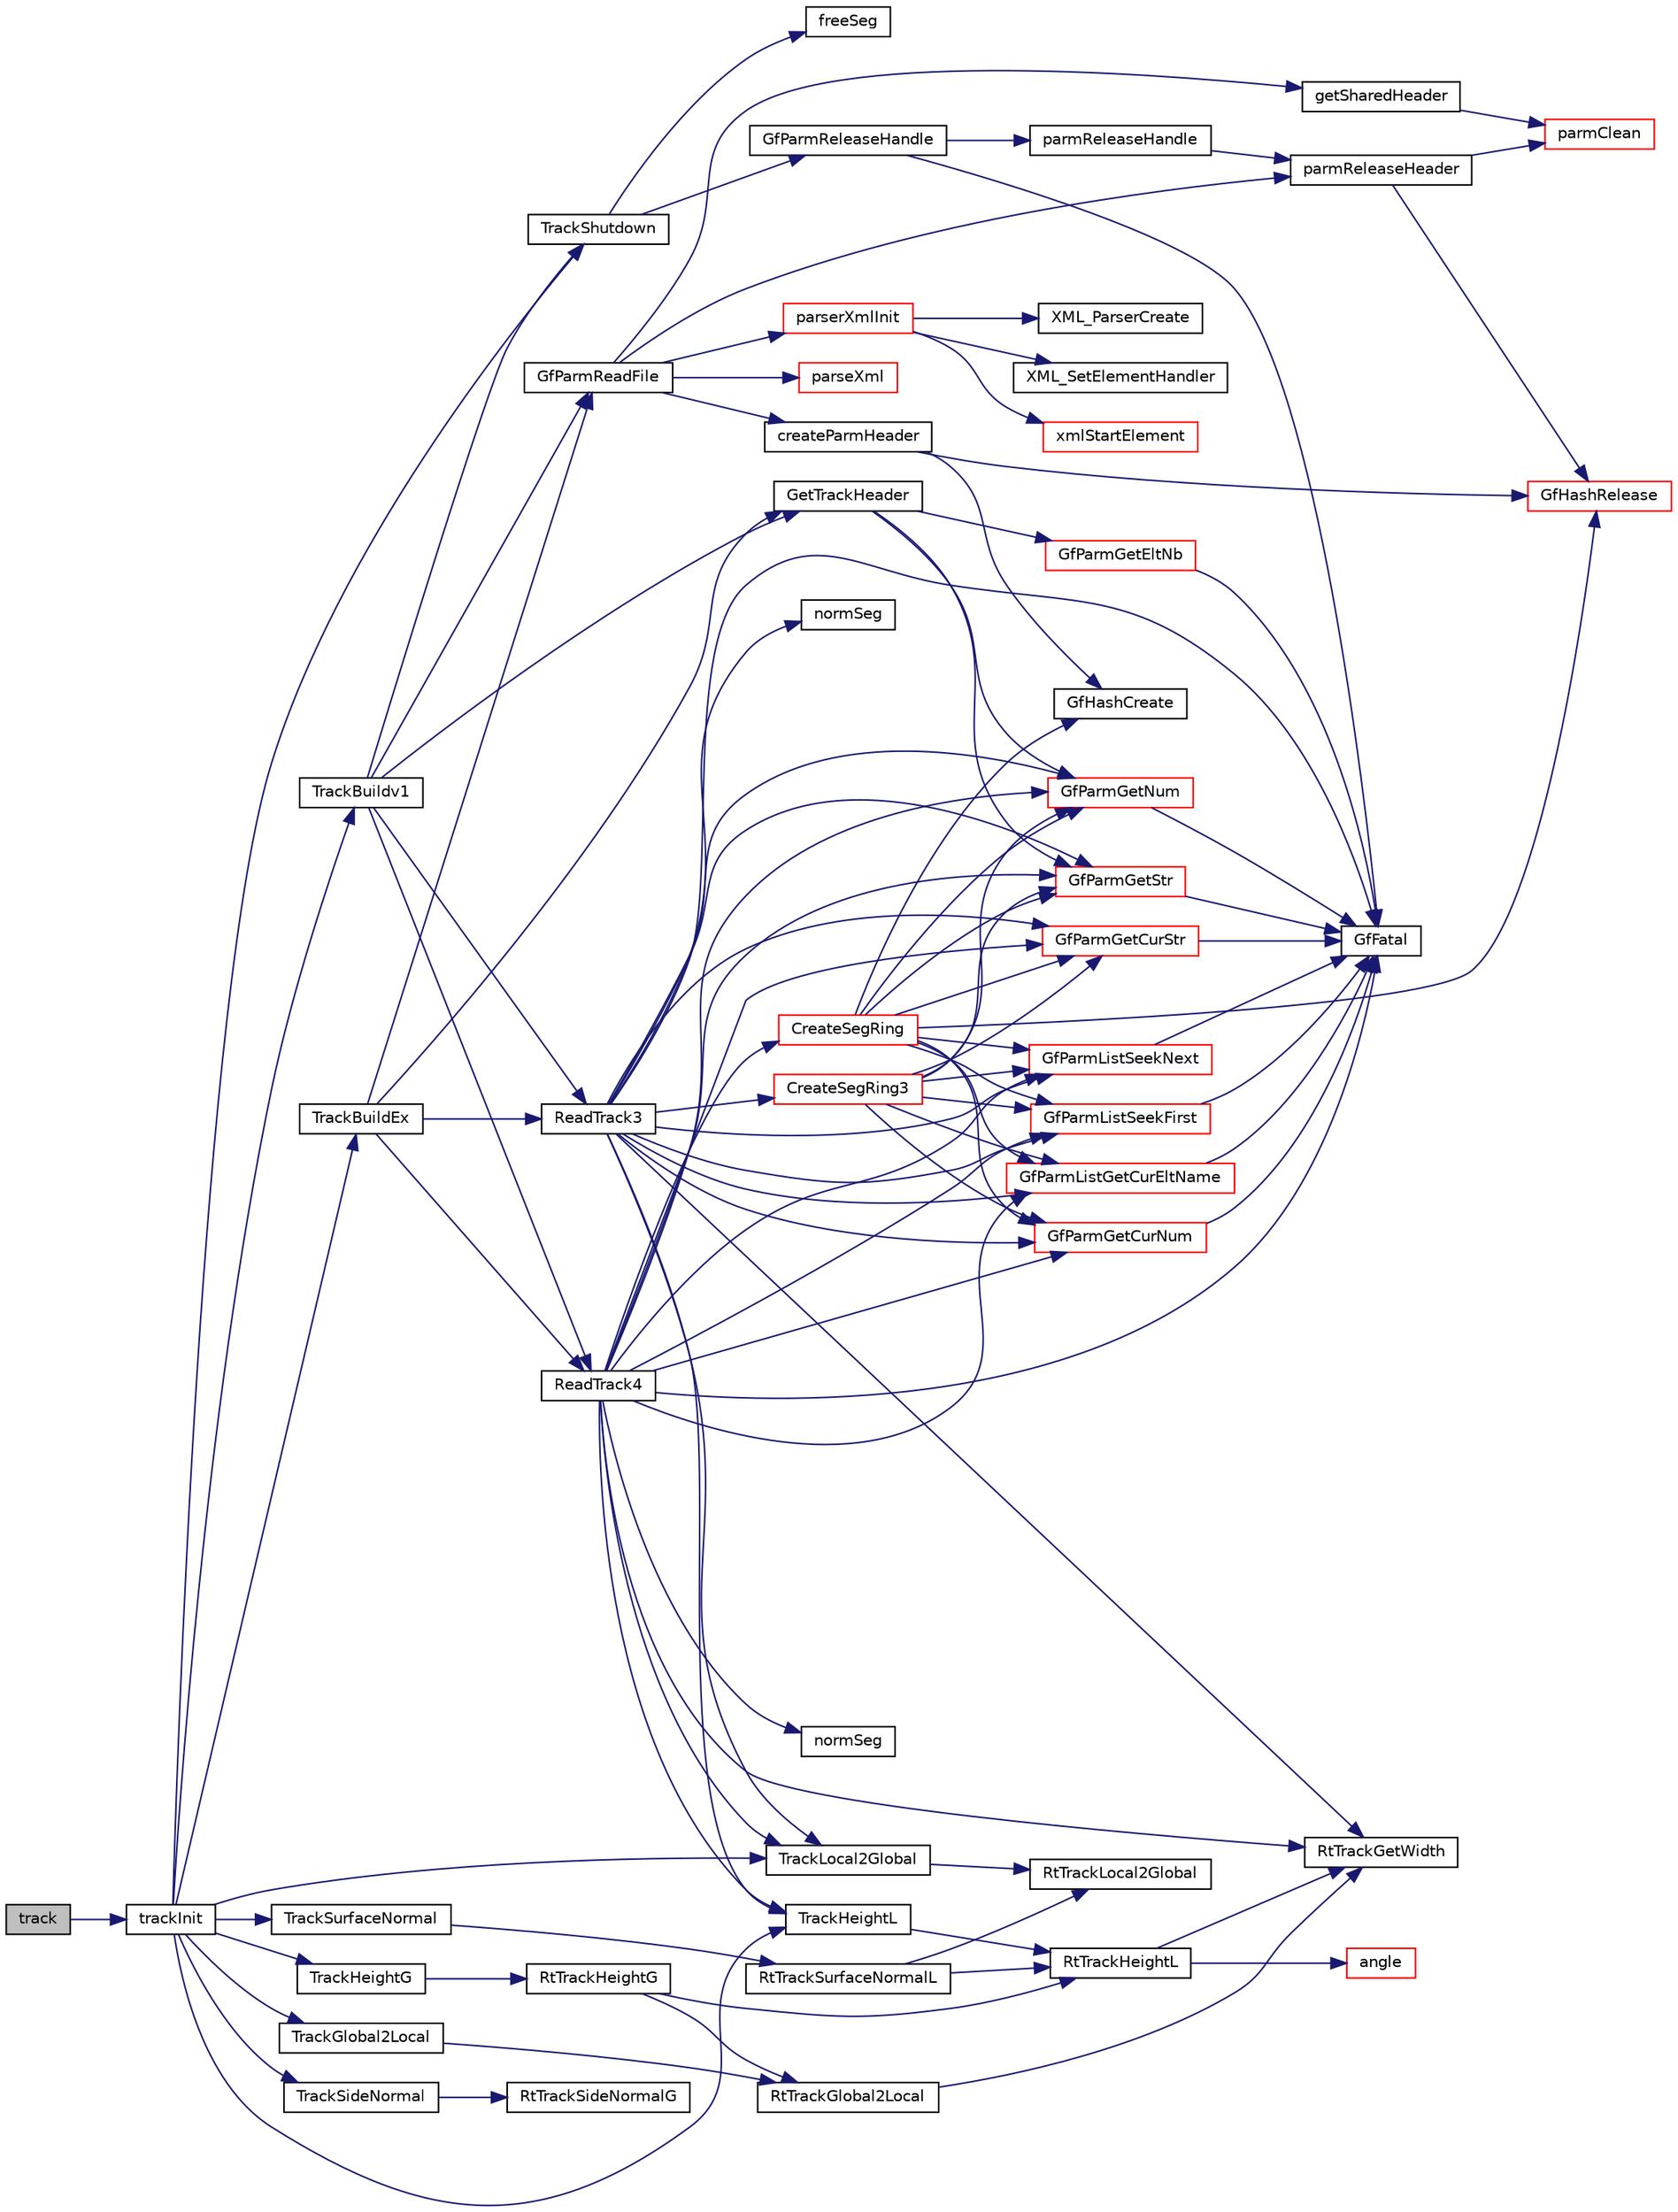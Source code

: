 digraph "track"
{
  edge [fontname="Helvetica",fontsize="10",labelfontname="Helvetica",labelfontsize="10"];
  node [fontname="Helvetica",fontsize="10",shape=record];
  rankdir="LR";
  Node1 [label="track",height=0.2,width=0.4,color="black", fillcolor="grey75", style="filled", fontcolor="black"];
  Node1 -> Node2 [color="midnightblue",fontsize="10",style="solid",fontname="Helvetica"];
  Node2 [label="trackInit",height=0.2,width=0.4,color="black", fillcolor="white", style="filled",URL="$trackitf_8cpp.html#aebf51c3b63202a395d390516e23f7681"];
  Node2 -> Node3 [color="midnightblue",fontsize="10",style="solid",fontname="Helvetica"];
  Node3 [label="TrackBuildv1",height=0.2,width=0.4,color="black", fillcolor="white", style="filled",URL="$track_8cpp.html#aa7688fc1b59dd11b5770861d5fae425b"];
  Node3 -> Node4 [color="midnightblue",fontsize="10",style="solid",fontname="Helvetica"];
  Node4 [label="TrackShutdown",height=0.2,width=0.4,color="black", fillcolor="white", style="filled",URL="$track_8cpp.html#a4f80ac3be75b6d1b09b9fa66e121c57f"];
  Node4 -> Node5 [color="midnightblue",fontsize="10",style="solid",fontname="Helvetica"];
  Node5 [label="freeSeg",height=0.2,width=0.4,color="black", fillcolor="white", style="filled",URL="$track_8cpp.html#ad8c8c82b7be1162f980caeab69168ea2"];
  Node4 -> Node6 [color="midnightblue",fontsize="10",style="solid",fontname="Helvetica"];
  Node6 [label="GfParmReleaseHandle",height=0.2,width=0.4,color="black", fillcolor="white", style="filled",URL="$group__paramsfile.html#ga1a1597d2697db41bcb9fdb64a6569761",tooltip="Release given parameter set handle parmHandle. "];
  Node6 -> Node7 [color="midnightblue",fontsize="10",style="solid",fontname="Helvetica"];
  Node7 [label="GfFatal",height=0.2,width=0.4,color="black", fillcolor="white", style="filled",URL="$tgf_8h.html#a927c58e55400ef72e0e54548b26f973d"];
  Node6 -> Node8 [color="midnightblue",fontsize="10",style="solid",fontname="Helvetica"];
  Node8 [label="parmReleaseHandle",height=0.2,width=0.4,color="black", fillcolor="white", style="filled",URL="$group__paramshelper.html#gaed13d1d94abd7055dcd118e91a857cf8",tooltip="Helper function to release the handle and eventually the referenced parameter set (if the reference c..."];
  Node8 -> Node9 [color="midnightblue",fontsize="10",style="solid",fontname="Helvetica"];
  Node9 [label="parmReleaseHeader",height=0.2,width=0.4,color="black", fillcolor="white", style="filled",URL="$group__paramshelper.html#ga240416a305e2986d5fe269ae7ecc92df",tooltip="Helper function to release the parameter set if the reference counter is 0. "];
  Node9 -> Node10 [color="midnightblue",fontsize="10",style="solid",fontname="Helvetica"];
  Node10 [label="parmClean",height=0.2,width=0.4,color="red", fillcolor="white", style="filled",URL="$group__paramshelper.html#gaac5f3f388c857d021c431414dc192346",tooltip="Helper function to release the parameter set content. "];
  Node9 -> Node11 [color="midnightblue",fontsize="10",style="solid",fontname="Helvetica"];
  Node11 [label="GfHashRelease",height=0.2,width=0.4,color="red", fillcolor="white", style="filled",URL="$group__hash.html#ga7a1013beb031af3ded1251fb41ba0ae2",tooltip="Release a hash table. "];
  Node3 -> Node12 [color="midnightblue",fontsize="10",style="solid",fontname="Helvetica"];
  Node12 [label="GfParmReadFile",height=0.2,width=0.4,color="black", fillcolor="white", style="filled",URL="$group__paramsfile.html#ga86fccfc1b5f8abf4ef6546896abd1e4f",tooltip="Read parameter set from file and return handle to parameter set. "];
  Node12 -> Node13 [color="midnightblue",fontsize="10",style="solid",fontname="Helvetica"];
  Node13 [label="getSharedHeader",height=0.2,width=0.4,color="black", fillcolor="white", style="filled",URL="$group__paramshelper.html#ga5935841c26ba851b585d1b06a06b04f9",tooltip="Helper function for looking up parameter sets in the cache. "];
  Node13 -> Node10 [color="midnightblue",fontsize="10",style="solid",fontname="Helvetica"];
  Node12 -> Node14 [color="midnightblue",fontsize="10",style="solid",fontname="Helvetica"];
  Node14 [label="createParmHeader",height=0.2,width=0.4,color="black", fillcolor="white", style="filled",URL="$group__paramshelper.html#ga51eeeb22e31263d97660ac17f4523059",tooltip="Helper function to create header for parameter set handle. "];
  Node14 -> Node15 [color="midnightblue",fontsize="10",style="solid",fontname="Helvetica"];
  Node15 [label="GfHashCreate",height=0.2,width=0.4,color="black", fillcolor="white", style="filled",URL="$group__hash.html#ga2f9ae7e2ca54b135a6fed903b26a51c3",tooltip="Create a new hash table. "];
  Node14 -> Node11 [color="midnightblue",fontsize="10",style="solid",fontname="Helvetica"];
  Node12 -> Node16 [color="midnightblue",fontsize="10",style="solid",fontname="Helvetica"];
  Node16 [label="parserXmlInit",height=0.2,width=0.4,color="red", fillcolor="white", style="filled",URL="$group__paramshelper.html#gac858836123c9b216a1ac07054f1c622e",tooltip="Helper function to set up XML parser in parmHandle. "];
  Node16 -> Node17 [color="midnightblue",fontsize="10",style="solid",fontname="Helvetica"];
  Node17 [label="XML_ParserCreate",height=0.2,width=0.4,color="black", fillcolor="white", style="filled",URL="$xmlparse_8h.html#ade0dde4b0e968d0ca6276f44576e13f7"];
  Node16 -> Node18 [color="midnightblue",fontsize="10",style="solid",fontname="Helvetica"];
  Node18 [label="XML_SetElementHandler",height=0.2,width=0.4,color="black", fillcolor="white", style="filled",URL="$xmlparse_8h.html#a8196f30d3a7d9af1d4ef6d19393670ce"];
  Node16 -> Node19 [color="midnightblue",fontsize="10",style="solid",fontname="Helvetica"];
  Node19 [label="xmlStartElement",height=0.2,width=0.4,color="red", fillcolor="white", style="filled",URL="$group__paramshelper.html#ga45d22a41d2ebfe64d6d62222ce1f799c",tooltip="Helper function to process opening XML elements. "];
  Node12 -> Node20 [color="midnightblue",fontsize="10",style="solid",fontname="Helvetica"];
  Node20 [label="parseXml",height=0.2,width=0.4,color="red", fillcolor="white", style="filled",URL="$group__paramshelper.html#gaf8e1884873dd5449e8fedab60c19e46a",tooltip="Helper function to parse one line of XML. "];
  Node12 -> Node9 [color="midnightblue",fontsize="10",style="solid",fontname="Helvetica"];
  Node3 -> Node21 [color="midnightblue",fontsize="10",style="solid",fontname="Helvetica"];
  Node21 [label="GetTrackHeader",height=0.2,width=0.4,color="black", fillcolor="white", style="filled",URL="$track_8cpp.html#a46dbfad7a5c6c6cc8e60ea703a63571c"];
  Node21 -> Node22 [color="midnightblue",fontsize="10",style="solid",fontname="Helvetica"];
  Node22 [label="GfParmGetStr",height=0.2,width=0.4,color="red", fillcolor="white", style="filled",URL="$group__paramsdata.html#gaa37bfd1fabd03d24fd50812c2330fa12",tooltip="Get a string parameter from the parameter set handle. "];
  Node22 -> Node7 [color="midnightblue",fontsize="10",style="solid",fontname="Helvetica"];
  Node21 -> Node23 [color="midnightblue",fontsize="10",style="solid",fontname="Helvetica"];
  Node23 [label="GfParmGetNum",height=0.2,width=0.4,color="red", fillcolor="white", style="filled",URL="$group__paramsdata.html#ga57d6d6694c94482128c7b7bd6bf0a2e8",tooltip="Get a numerical parameter from the parameter set handle. "];
  Node23 -> Node7 [color="midnightblue",fontsize="10",style="solid",fontname="Helvetica"];
  Node21 -> Node24 [color="midnightblue",fontsize="10",style="solid",fontname="Helvetica"];
  Node24 [label="GfParmGetEltNb",height=0.2,width=0.4,color="red", fillcolor="white", style="filled",URL="$group__paramslist.html#ga8e57c951dca972b605a7978baa11c41b",tooltip="Count the number of subsections in a section in the parameter set handle. "];
  Node24 -> Node7 [color="midnightblue",fontsize="10",style="solid",fontname="Helvetica"];
  Node3 -> Node25 [color="midnightblue",fontsize="10",style="solid",fontname="Helvetica"];
  Node25 [label="ReadTrack3",height=0.2,width=0.4,color="black", fillcolor="white", style="filled",URL="$track3_8cpp.html#aa370a0fe264e2b26d75b6d2bd7edf7ed"];
  Node25 -> Node23 [color="midnightblue",fontsize="10",style="solid",fontname="Helvetica"];
  Node25 -> Node26 [color="midnightblue",fontsize="10",style="solid",fontname="Helvetica"];
  Node26 [label="CreateSegRing3",height=0.2,width=0.4,color="red", fillcolor="white", style="filled",URL="$track3_8cpp.html#ac43f7d3123f8887bbfc2203ac10f2beb"];
  Node26 -> Node23 [color="midnightblue",fontsize="10",style="solid",fontname="Helvetica"];
  Node26 -> Node27 [color="midnightblue",fontsize="10",style="solid",fontname="Helvetica"];
  Node27 [label="GfParmListSeekFirst",height=0.2,width=0.4,color="red", fillcolor="white", style="filled",URL="$group__paramslist.html#ga5ca8a98912ddc4a52d2d1c708eba6223",tooltip="Go the the first subsection element in the parameter set handle. "];
  Node27 -> Node7 [color="midnightblue",fontsize="10",style="solid",fontname="Helvetica"];
  Node26 -> Node28 [color="midnightblue",fontsize="10",style="solid",fontname="Helvetica"];
  Node28 [label="GfParmGetCurStr",height=0.2,width=0.4,color="red", fillcolor="white", style="filled",URL="$group__paramslist.html#ga7e614f1e6eaedcc22c47075001eaa72d",tooltip="Get a string parameter from the parameter set handle based on subsection iteration. "];
  Node28 -> Node7 [color="midnightblue",fontsize="10",style="solid",fontname="Helvetica"];
  Node26 -> Node22 [color="midnightblue",fontsize="10",style="solid",fontname="Helvetica"];
  Node26 -> Node29 [color="midnightblue",fontsize="10",style="solid",fontname="Helvetica"];
  Node29 [label="GfParmGetCurNum",height=0.2,width=0.4,color="red", fillcolor="white", style="filled",URL="$group__paramslist.html#gadc9273e9537e80c4114266def0f64e18",tooltip="Get a numerical parameter from the parameter set handle based on subsection iteration. "];
  Node29 -> Node7 [color="midnightblue",fontsize="10",style="solid",fontname="Helvetica"];
  Node26 -> Node30 [color="midnightblue",fontsize="10",style="solid",fontname="Helvetica"];
  Node30 [label="GfParmListGetCurEltName",height=0.2,width=0.4,color="red", fillcolor="white", style="filled",URL="$group__paramslist.html#ga11680a395a08fe382e0595c0f1f3939c",tooltip="Get current subsection name of the parameter set handle during subsection iteration. "];
  Node30 -> Node7 [color="midnightblue",fontsize="10",style="solid",fontname="Helvetica"];
  Node26 -> Node31 [color="midnightblue",fontsize="10",style="solid",fontname="Helvetica"];
  Node31 [label="GfParmListSeekNext",height=0.2,width=0.4,color="red", fillcolor="white", style="filled",URL="$group__paramslist.html#ga5b9d977e5f7356fa8533495b2917b04c",tooltip="Go the the next subsection element in the parameter set handle. "];
  Node31 -> Node7 [color="midnightblue",fontsize="10",style="solid",fontname="Helvetica"];
  Node25 -> Node22 [color="midnightblue",fontsize="10",style="solid",fontname="Helvetica"];
  Node25 -> Node32 [color="midnightblue",fontsize="10",style="solid",fontname="Helvetica"];
  Node32 [label="RtTrackGetWidth",height=0.2,width=0.4,color="black", fillcolor="white", style="filled",URL="$group__tracktools.html#gaad9f106cbe7a2cca8e5e12976540f256",tooltip="Get the track width at the specified point. "];
  Node25 -> Node27 [color="midnightblue",fontsize="10",style="solid",fontname="Helvetica"];
  Node25 -> Node7 [color="midnightblue",fontsize="10",style="solid",fontname="Helvetica"];
  Node25 -> Node30 [color="midnightblue",fontsize="10",style="solid",fontname="Helvetica"];
  Node25 -> Node28 [color="midnightblue",fontsize="10",style="solid",fontname="Helvetica"];
  Node25 -> Node29 [color="midnightblue",fontsize="10",style="solid",fontname="Helvetica"];
  Node25 -> Node33 [color="midnightblue",fontsize="10",style="solid",fontname="Helvetica"];
  Node33 [label="TrackLocal2Global",height=0.2,width=0.4,color="black", fillcolor="white", style="filled",URL="$trackinc_8h.html#a69e3fe18818afbe9c848ea0d50adf572"];
  Node33 -> Node34 [color="midnightblue",fontsize="10",style="solid",fontname="Helvetica"];
  Node34 [label="RtTrackLocal2Global",height=0.2,width=0.4,color="black", fillcolor="white", style="filled",URL="$group__tracktools.html#gadb1f8f2704e5e890e93d13e59a27faa5",tooltip="Convert a Local position (segment, toRight, toStart)into a Global one (X, Y) The ToStart position ref..."];
  Node25 -> Node35 [color="midnightblue",fontsize="10",style="solid",fontname="Helvetica"];
  Node35 [label="TrackHeightL",height=0.2,width=0.4,color="black", fillcolor="white", style="filled",URL="$trackinc_8h.html#a8a23557c99cd20e83f7da0a44da3883b"];
  Node35 -> Node36 [color="midnightblue",fontsize="10",style="solid",fontname="Helvetica"];
  Node36 [label="RtTrackHeightL",height=0.2,width=0.4,color="black", fillcolor="white", style="filled",URL="$group__tracktools.html#ga5785af2d8c1b3cfedc38236ba44e99d3",tooltip="Returns the absolute height in meters of the road at the Local position p. "];
  Node36 -> Node32 [color="midnightblue",fontsize="10",style="solid",fontname="Helvetica"];
  Node36 -> Node37 [color="midnightblue",fontsize="10",style="solid",fontname="Helvetica"];
  Node37 [label="angle",height=0.2,width=0.4,color="red", fillcolor="white", style="filled",URL="$_vector_8h.html#a89bfaa91624932a756c037fa383bc0ae"];
  Node25 -> Node31 [color="midnightblue",fontsize="10",style="solid",fontname="Helvetica"];
  Node25 -> Node38 [color="midnightblue",fontsize="10",style="solid",fontname="Helvetica"];
  Node38 [label="normSeg",height=0.2,width=0.4,color="black", fillcolor="white", style="filled",URL="$track3_8cpp.html#ae9e098b16f655215c00e83265243bd46"];
  Node3 -> Node39 [color="midnightblue",fontsize="10",style="solid",fontname="Helvetica"];
  Node39 [label="ReadTrack4",height=0.2,width=0.4,color="black", fillcolor="white", style="filled",URL="$track4_8cpp.html#a80da0ebb90aa68b1f16ded26ffccae2b"];
  Node39 -> Node23 [color="midnightblue",fontsize="10",style="solid",fontname="Helvetica"];
  Node39 -> Node40 [color="midnightblue",fontsize="10",style="solid",fontname="Helvetica"];
  Node40 [label="CreateSegRing",height=0.2,width=0.4,color="red", fillcolor="white", style="filled",URL="$track4_8cpp.html#ab95bd342346527fea6912f793c2257e4"];
  Node40 -> Node23 [color="midnightblue",fontsize="10",style="solid",fontname="Helvetica"];
  Node40 -> Node22 [color="midnightblue",fontsize="10",style="solid",fontname="Helvetica"];
  Node40 -> Node15 [color="midnightblue",fontsize="10",style="solid",fontname="Helvetica"];
  Node40 -> Node27 [color="midnightblue",fontsize="10",style="solid",fontname="Helvetica"];
  Node40 -> Node28 [color="midnightblue",fontsize="10",style="solid",fontname="Helvetica"];
  Node40 -> Node29 [color="midnightblue",fontsize="10",style="solid",fontname="Helvetica"];
  Node40 -> Node30 [color="midnightblue",fontsize="10",style="solid",fontname="Helvetica"];
  Node40 -> Node31 [color="midnightblue",fontsize="10",style="solid",fontname="Helvetica"];
  Node40 -> Node11 [color="midnightblue",fontsize="10",style="solid",fontname="Helvetica"];
  Node39 -> Node22 [color="midnightblue",fontsize="10",style="solid",fontname="Helvetica"];
  Node39 -> Node32 [color="midnightblue",fontsize="10",style="solid",fontname="Helvetica"];
  Node39 -> Node27 [color="midnightblue",fontsize="10",style="solid",fontname="Helvetica"];
  Node39 -> Node7 [color="midnightblue",fontsize="10",style="solid",fontname="Helvetica"];
  Node39 -> Node30 [color="midnightblue",fontsize="10",style="solid",fontname="Helvetica"];
  Node39 -> Node28 [color="midnightblue",fontsize="10",style="solid",fontname="Helvetica"];
  Node39 -> Node29 [color="midnightblue",fontsize="10",style="solid",fontname="Helvetica"];
  Node39 -> Node33 [color="midnightblue",fontsize="10",style="solid",fontname="Helvetica"];
  Node39 -> Node35 [color="midnightblue",fontsize="10",style="solid",fontname="Helvetica"];
  Node39 -> Node31 [color="midnightblue",fontsize="10",style="solid",fontname="Helvetica"];
  Node39 -> Node41 [color="midnightblue",fontsize="10",style="solid",fontname="Helvetica"];
  Node41 [label="normSeg",height=0.2,width=0.4,color="black", fillcolor="white", style="filled",URL="$track4_8cpp.html#ae9e098b16f655215c00e83265243bd46",tooltip="Segment coordinate normalization, track is moved to the origin of the coordinate system. "];
  Node2 -> Node42 [color="midnightblue",fontsize="10",style="solid",fontname="Helvetica"];
  Node42 [label="TrackBuildEx",height=0.2,width=0.4,color="black", fillcolor="white", style="filled",URL="$track_8cpp.html#ab8ad52ee004cd0c9a43e836d5b628b80"];
  Node42 -> Node12 [color="midnightblue",fontsize="10",style="solid",fontname="Helvetica"];
  Node42 -> Node21 [color="midnightblue",fontsize="10",style="solid",fontname="Helvetica"];
  Node42 -> Node25 [color="midnightblue",fontsize="10",style="solid",fontname="Helvetica"];
  Node42 -> Node39 [color="midnightblue",fontsize="10",style="solid",fontname="Helvetica"];
  Node2 -> Node43 [color="midnightblue",fontsize="10",style="solid",fontname="Helvetica"];
  Node43 [label="TrackHeightG",height=0.2,width=0.4,color="black", fillcolor="white", style="filled",URL="$trackinc_8h.html#ab74d366f6bf50b05d7ef46dd8794256e"];
  Node43 -> Node44 [color="midnightblue",fontsize="10",style="solid",fontname="Helvetica"];
  Node44 [label="RtTrackHeightG",height=0.2,width=0.4,color="black", fillcolor="white", style="filled",URL="$group__tracktools.html#gab1171b7a412df276af2ec43fdd0164a2",tooltip="Returns the absolute height in meters of the road at the Global position (segment, X, Y) "];
  Node44 -> Node45 [color="midnightblue",fontsize="10",style="solid",fontname="Helvetica"];
  Node45 [label="RtTrackGlobal2Local",height=0.2,width=0.4,color="black", fillcolor="white", style="filled",URL="$group__tracktools.html#ga509849d5ba2f03242f844ee60955912e",tooltip="Convert a Global (segment, X, Y) position into a Local one (segment, toRight, toStart)The segment in ..."];
  Node45 -> Node32 [color="midnightblue",fontsize="10",style="solid",fontname="Helvetica"];
  Node44 -> Node36 [color="midnightblue",fontsize="10",style="solid",fontname="Helvetica"];
  Node2 -> Node35 [color="midnightblue",fontsize="10",style="solid",fontname="Helvetica"];
  Node2 -> Node46 [color="midnightblue",fontsize="10",style="solid",fontname="Helvetica"];
  Node46 [label="TrackGlobal2Local",height=0.2,width=0.4,color="black", fillcolor="white", style="filled",URL="$trackinc_8h.html#abb0896ce5198e91117abb9e4875067df"];
  Node46 -> Node45 [color="midnightblue",fontsize="10",style="solid",fontname="Helvetica"];
  Node2 -> Node33 [color="midnightblue",fontsize="10",style="solid",fontname="Helvetica"];
  Node2 -> Node47 [color="midnightblue",fontsize="10",style="solid",fontname="Helvetica"];
  Node47 [label="TrackSideNormal",height=0.2,width=0.4,color="black", fillcolor="white", style="filled",URL="$trackinc_8h.html#a957bb6f4356477dfaab72e54463273ed"];
  Node47 -> Node48 [color="midnightblue",fontsize="10",style="solid",fontname="Helvetica"];
  Node48 [label="RtTrackSideNormalG",height=0.2,width=0.4,color="black", fillcolor="white", style="filled",URL="$group__tracktools.html#gadc69cad67efb7260c744318894de99f1",tooltip="Give the normal vector of the border of the track including the sides. "];
  Node2 -> Node49 [color="midnightblue",fontsize="10",style="solid",fontname="Helvetica"];
  Node49 [label="TrackSurfaceNormal",height=0.2,width=0.4,color="black", fillcolor="white", style="filled",URL="$trackinc_8h.html#a216ed1595717cb9050a24d0208a1e5fb"];
  Node49 -> Node50 [color="midnightblue",fontsize="10",style="solid",fontname="Helvetica"];
  Node50 [label="RtTrackSurfaceNormalL",height=0.2,width=0.4,color="black", fillcolor="white", style="filled",URL="$group__tracktools.html#gac0868d9f54b021aec1fe76e1d772ed82",tooltip="Used to get the normal vector of the road (pointing upward). "];
  Node50 -> Node34 [color="midnightblue",fontsize="10",style="solid",fontname="Helvetica"];
  Node50 -> Node36 [color="midnightblue",fontsize="10",style="solid",fontname="Helvetica"];
  Node2 -> Node4 [color="midnightblue",fontsize="10",style="solid",fontname="Helvetica"];
}
